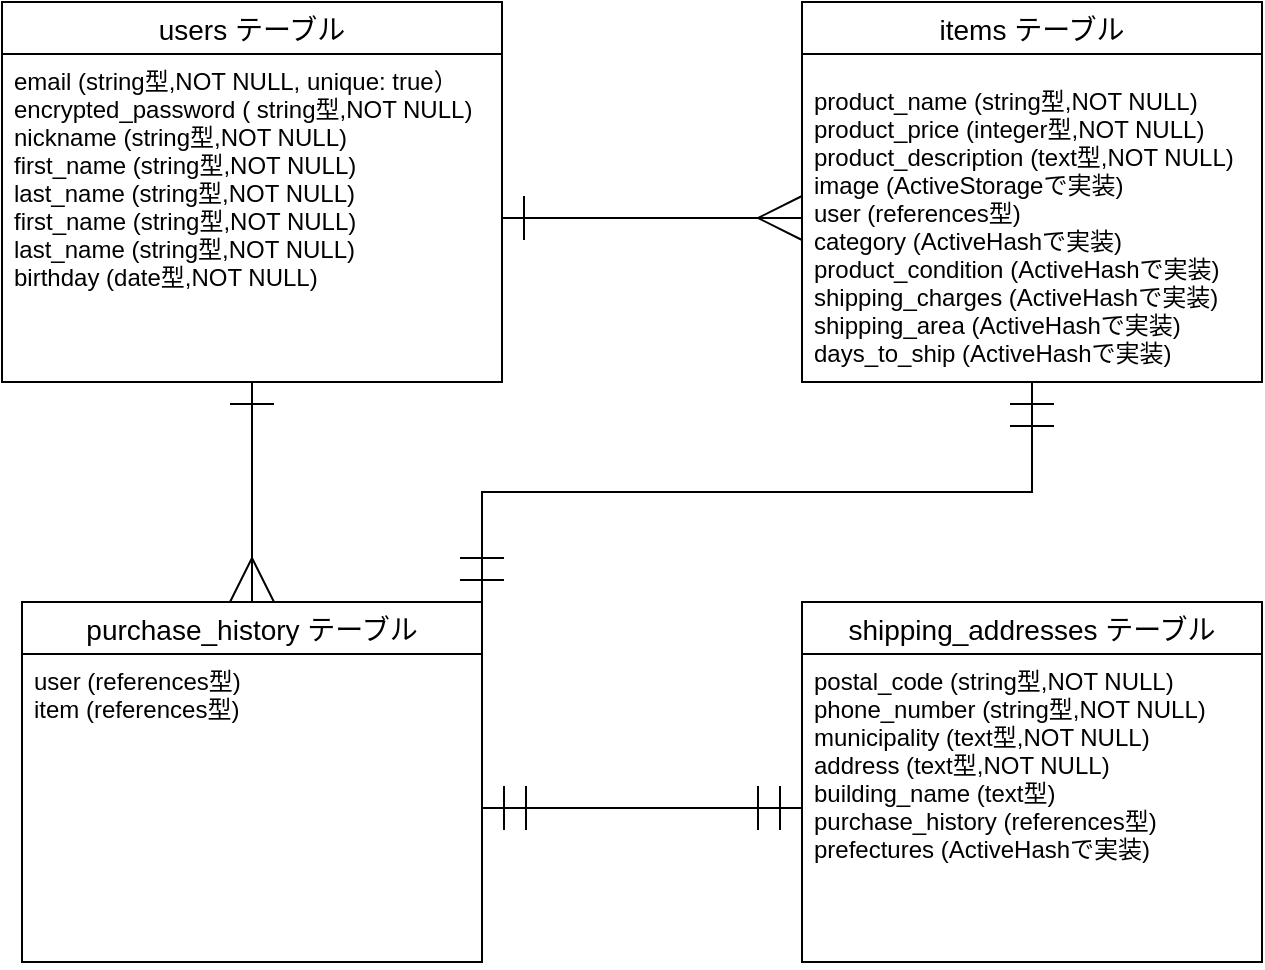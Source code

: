 <mxfile version="13.6.5">
    <diagram id="0iodOSZvTFV6Gy4iI1Kr" name="ページ1">
        <mxGraphModel dx="728" dy="579" grid="1" gridSize="10" guides="1" tooltips="1" connect="1" arrows="1" fold="1" page="1" pageScale="1" pageWidth="827" pageHeight="1169" math="0" shadow="0">
            <root>
                <mxCell id="0"/>
                <mxCell id="1" parent="0"/>
                <mxCell id="20" style="edgeStyle=orthogonalEdgeStyle;rounded=0;orthogonalLoop=1;jettySize=auto;html=1;exitX=0.5;exitY=1;exitDx=0;exitDy=0;entryX=0.5;entryY=0;entryDx=0;entryDy=0;startArrow=ERone;startFill=0;startSize=20;endArrow=ERmany;endFill=0;endSize=20;strokeWidth=1;" parent="1" source="6" target="13" edge="1">
                    <mxGeometry relative="1" as="geometry">
                        <Array as="points">
                            <mxPoint x="165" y="280"/>
                            <mxPoint x="165" y="280"/>
                        </Array>
                    </mxGeometry>
                </mxCell>
                <mxCell id="21" style="edgeStyle=orthogonalEdgeStyle;rounded=0;orthogonalLoop=1;jettySize=auto;html=1;entryX=1;entryY=0;entryDx=0;entryDy=0;startArrow=ERmandOne;startFill=0;startSize=20;endArrow=ERmandOne;endFill=0;endSize=20;strokeWidth=1;exitX=0.5;exitY=1;exitDx=0;exitDy=0;" parent="1" source="11" target="13" edge="1">
                    <mxGeometry relative="1" as="geometry">
                        <mxPoint x="580" y="280" as="sourcePoint"/>
                    </mxGeometry>
                </mxCell>
                <mxCell id="12" value="product_name (string型,NOT NULL)&#10;product_price (integer型,NOT NULL)&#10;product_description (text型,NOT NULL)&#10;image (ActiveStorageで実装)&#10;user (references型)&#10;category (ActiveHashで実装)&#10;product_condition (ActiveHashで実装)&#10;shipping_charges (ActiveHashで実装)&#10;shipping_area (ActiveHashで実装)&#10;days_to_ship (ActiveHashで実装)" style="text;strokeColor=none;fillColor=none;spacingLeft=4;spacingRight=4;overflow=hidden;rotatable=0;points=[[0,0.5],[1,0.5]];portConstraint=eastwest;fontSize=12;" parent="1" vertex="1">
                    <mxGeometry x="440" y="86" width="230" height="154" as="geometry"/>
                </mxCell>
                <mxCell id="13" value="purchase_history テーブル" style="swimlane;fontStyle=0;childLayout=stackLayout;horizontal=1;startSize=26;horizontalStack=0;resizeParent=1;resizeParentMax=0;resizeLast=0;collapsible=1;marginBottom=0;align=center;fontSize=14;" parent="1" vertex="1">
                    <mxGeometry x="50" y="350" width="230" height="180" as="geometry">
                        <mxRectangle x="50" y="60" width="50" height="26" as="alternateBounds"/>
                    </mxGeometry>
                </mxCell>
                <mxCell id="14" value="user (references型)&#10;item (references型)" style="text;strokeColor=none;fillColor=none;spacingLeft=4;spacingRight=4;overflow=hidden;rotatable=0;points=[[0,0.5],[1,0.5]];portConstraint=eastwest;fontSize=12;" parent="13" vertex="1">
                    <mxGeometry y="26" width="230" height="154" as="geometry"/>
                </mxCell>
                <mxCell id="15" value="shipping_addresses テーブル" style="swimlane;fontStyle=0;childLayout=stackLayout;horizontal=1;startSize=26;horizontalStack=0;resizeParent=1;resizeParentMax=0;resizeLast=0;collapsible=1;marginBottom=0;align=center;fontSize=14;" parent="1" vertex="1">
                    <mxGeometry x="440" y="350" width="230" height="180" as="geometry">
                        <mxRectangle x="50" y="60" width="50" height="26" as="alternateBounds"/>
                    </mxGeometry>
                </mxCell>
                <mxCell id="16" value="postal_code (string型,NOT NULL)&#10;phone_number (string型,NOT NULL)&#10;municipality (text型,NOT NULL)&#10;address (text型,NOT NULL)&#10;building_name (text型)&#10;purchase_history (references型)&#10;prefectures (ActiveHashで実装)" style="text;strokeColor=none;fillColor=none;spacingLeft=4;spacingRight=4;overflow=hidden;rotatable=0;points=[[0,0.5],[1,0.5]];portConstraint=eastwest;fontSize=12;" parent="15" vertex="1">
                    <mxGeometry y="26" width="230" height="154" as="geometry"/>
                </mxCell>
                <mxCell id="22" style="edgeStyle=orthogonalEdgeStyle;rounded=0;orthogonalLoop=1;jettySize=auto;html=1;exitX=1;exitY=0.5;exitDx=0;exitDy=0;entryX=0;entryY=0.5;entryDx=0;entryDy=0;startArrow=ERmandOne;startFill=0;startSize=20;endArrow=ERmandOne;endFill=0;endSize=20;strokeWidth=1;" parent="1" source="14" target="16" edge="1">
                    <mxGeometry relative="1" as="geometry"/>
                </mxCell>
                <mxCell id="6" value="users テーブル" style="swimlane;fontStyle=0;childLayout=stackLayout;horizontal=1;startSize=26;horizontalStack=0;resizeParent=1;resizeParentMax=0;resizeLast=0;collapsible=1;marginBottom=0;align=center;fontSize=14;" parent="1" vertex="1">
                    <mxGeometry x="40" y="50" width="250" height="190" as="geometry">
                        <mxRectangle x="50" y="60" width="50" height="26" as="alternateBounds"/>
                    </mxGeometry>
                </mxCell>
                <mxCell id="8" value="email (string型,NOT NULL, unique: true）&#10;encrypted_password ( string型,NOT NULL)&#10;nickname (string型,NOT NULL)&#10;first_name (string型,NOT NULL)&#10;last_name (string型,NOT NULL)&#10;first_name (string型,NOT NULL)&#10;last_name (string型,NOT NULL)&#10;birthday (date型,NOT NULL)&#10;" style="text;strokeColor=none;fillColor=none;spacingLeft=4;spacingRight=4;overflow=hidden;rotatable=0;points=[[0,0.5],[1,0.5]];portConstraint=eastwest;fontSize=12;" parent="6" vertex="1">
                    <mxGeometry y="26" width="250" height="164" as="geometry"/>
                </mxCell>
                <mxCell id="11" value="items テーブル" style="swimlane;fontStyle=0;childLayout=stackLayout;horizontal=1;startSize=26;horizontalStack=0;resizeParent=1;resizeParentMax=0;resizeLast=0;collapsible=1;marginBottom=0;align=center;fontSize=14;" parent="1" vertex="1">
                    <mxGeometry x="440" y="50" width="230" height="190" as="geometry">
                        <mxRectangle x="50" y="60" width="50" height="26" as="alternateBounds"/>
                    </mxGeometry>
                </mxCell>
                <mxCell id="23" style="edgeStyle=orthogonalEdgeStyle;rounded=0;orthogonalLoop=1;jettySize=auto;html=1;exitX=1;exitY=0.5;exitDx=0;exitDy=0;startArrow=ERone;startFill=0;endArrow=ERmany;endFill=0;endSize=20;startSize=20;" edge="1" parent="1" source="8">
                    <mxGeometry relative="1" as="geometry">
                        <mxPoint x="440" y="158" as="targetPoint"/>
                    </mxGeometry>
                </mxCell>
            </root>
        </mxGraphModel>
    </diagram>
</mxfile>